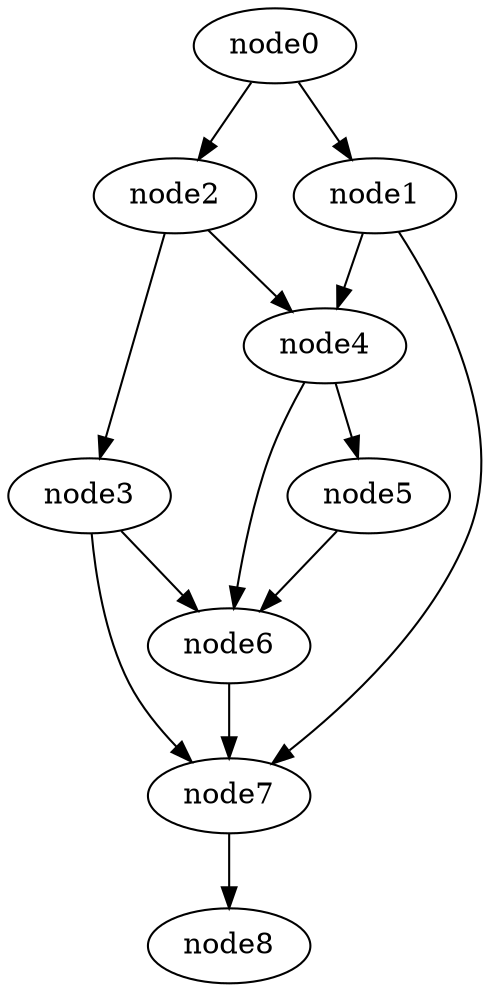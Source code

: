 digraph g{
	node8
	node7 -> node8
	node6 -> node7
	node5 -> node6
	node4 -> node6
	node4 -> node5
	node3 -> node7
	node3 -> node6
	node2 -> node4
	node2 -> node3
	node1 -> node7
	node1 -> node4
	node0 -> node2
	node0 -> node1
}
